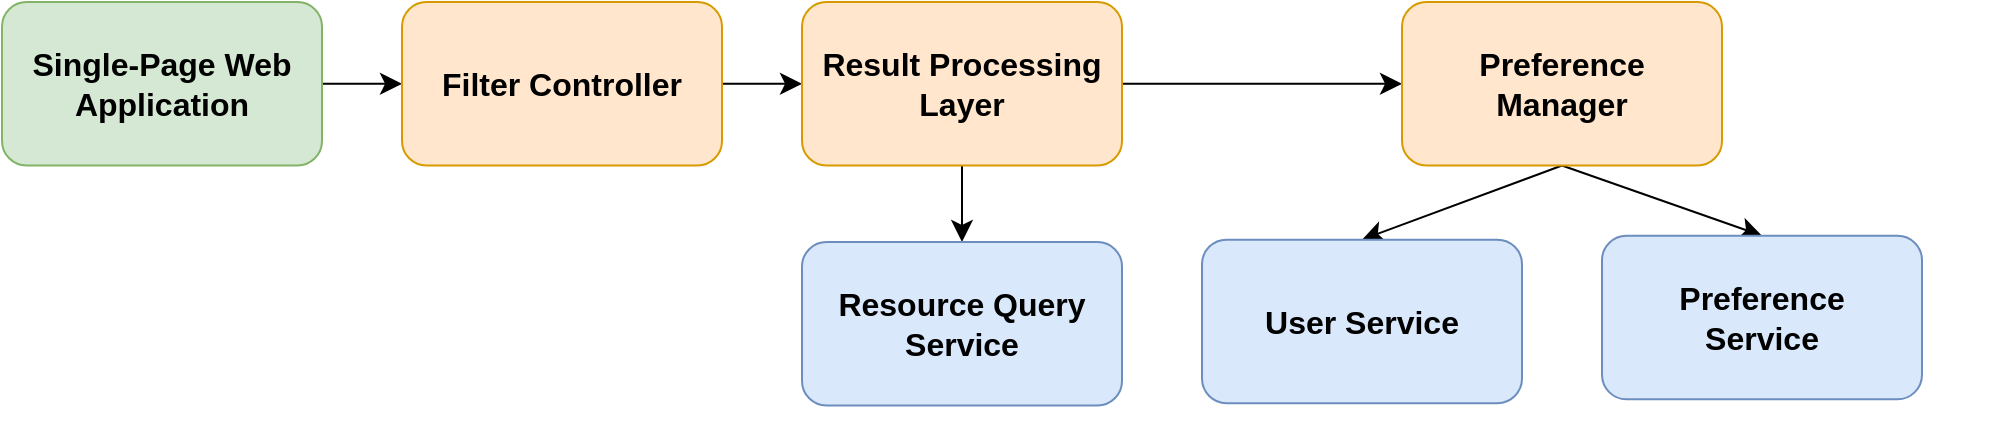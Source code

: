 <mxfile version="22.1.4" type="device">
  <diagram name="Page-1" id="iecRBOiPd0kBJ9Qcm1Lw">
    <mxGraphModel dx="2354" dy="1291" grid="1" gridSize="10" guides="1" tooltips="1" connect="1" arrows="1" fold="1" page="1" pageScale="1" pageWidth="850" pageHeight="1100" math="0" shadow="0">
      <root>
        <mxCell id="0" />
        <mxCell id="1" parent="0" />
        <mxCell id="17-9RkpPvaxZFu77GrTP-1" style="edgeStyle=none;rounded=0;orthogonalLoop=1;jettySize=auto;html=1;exitX=1;exitY=1;exitDx=0;exitDy=0;fontSize=18;fillColor=#d5e8d4;strokeColor=default;" edge="1" parent="1">
          <mxGeometry relative="1" as="geometry">
            <mxPoint x="200" y="316.75" as="sourcePoint" />
            <mxPoint x="200" y="316.75" as="targetPoint" />
          </mxGeometry>
        </mxCell>
        <mxCell id="17-9RkpPvaxZFu77GrTP-8" style="edgeStyle=none;curved=1;rounded=0;orthogonalLoop=1;jettySize=auto;html=1;exitX=1;exitY=0.5;exitDx=0;exitDy=0;entryX=0;entryY=0.5;entryDx=0;entryDy=0;fontSize=12;startSize=8;endSize=8;" edge="1" parent="1" source="17-9RkpPvaxZFu77GrTP-2" target="17-9RkpPvaxZFu77GrTP-3">
          <mxGeometry relative="1" as="geometry" />
        </mxCell>
        <mxCell id="17-9RkpPvaxZFu77GrTP-2" value="&lt;b style=&quot;font-size: 12px;&quot;&gt;&lt;font style=&quot;font-size: 16px;&quot;&gt;Single-Page Web&lt;br&gt;Application&lt;/font&gt;&lt;/b&gt;" style="rounded=1;whiteSpace=wrap;html=1;fontSize=16;strokeColor=#82b366;fillColor=#d5e8d4;" vertex="1" parent="1">
          <mxGeometry x="40" y="240" width="160" height="81.75" as="geometry" />
        </mxCell>
        <mxCell id="17-9RkpPvaxZFu77GrTP-9" style="edgeStyle=none;curved=1;rounded=0;orthogonalLoop=1;jettySize=auto;html=1;exitX=1;exitY=0.5;exitDx=0;exitDy=0;entryX=0;entryY=0.5;entryDx=0;entryDy=0;fontSize=12;startSize=8;endSize=8;" edge="1" parent="1" source="17-9RkpPvaxZFu77GrTP-3" target="17-9RkpPvaxZFu77GrTP-4">
          <mxGeometry relative="1" as="geometry" />
        </mxCell>
        <mxCell id="17-9RkpPvaxZFu77GrTP-3" value="&lt;b&gt;Filter Controller&lt;br&gt;&lt;/b&gt;" style="rounded=1;whiteSpace=wrap;html=1;fontSize=16;strokeColor=#d79b00;fillColor=#ffe6cc;" vertex="1" parent="1">
          <mxGeometry x="240" y="240" width="160" height="81.75" as="geometry" />
        </mxCell>
        <mxCell id="17-9RkpPvaxZFu77GrTP-20" style="edgeStyle=none;curved=1;rounded=0;orthogonalLoop=1;jettySize=auto;html=1;exitX=0.5;exitY=1;exitDx=0;exitDy=0;entryX=0.5;entryY=0;entryDx=0;entryDy=0;fontSize=12;startSize=8;endSize=8;" edge="1" parent="1" source="17-9RkpPvaxZFu77GrTP-4" target="17-9RkpPvaxZFu77GrTP-7">
          <mxGeometry relative="1" as="geometry" />
        </mxCell>
        <mxCell id="17-9RkpPvaxZFu77GrTP-21" style="edgeStyle=none;curved=1;rounded=0;orthogonalLoop=1;jettySize=auto;html=1;exitX=1;exitY=0.5;exitDx=0;exitDy=0;entryX=0;entryY=0.5;entryDx=0;entryDy=0;fontSize=12;startSize=8;endSize=8;" edge="1" parent="1" source="17-9RkpPvaxZFu77GrTP-4" target="17-9RkpPvaxZFu77GrTP-6">
          <mxGeometry relative="1" as="geometry" />
        </mxCell>
        <mxCell id="17-9RkpPvaxZFu77GrTP-4" value="&lt;b&gt;Result Processing&lt;br&gt;Layer&lt;br&gt;&lt;/b&gt;" style="rounded=1;whiteSpace=wrap;html=1;fontSize=16;strokeColor=#d79b00;fillColor=#ffe6cc;" vertex="1" parent="1">
          <mxGeometry x="440" y="240" width="160" height="81.75" as="geometry" />
        </mxCell>
        <mxCell id="17-9RkpPvaxZFu77GrTP-30" style="edgeStyle=none;curved=1;rounded=0;orthogonalLoop=1;jettySize=auto;html=1;exitX=0.5;exitY=1;exitDx=0;exitDy=0;entryX=0.5;entryY=0;entryDx=0;entryDy=0;fontSize=12;startSize=8;endSize=8;" edge="1" parent="1" source="17-9RkpPvaxZFu77GrTP-6" target="17-9RkpPvaxZFu77GrTP-25">
          <mxGeometry relative="1" as="geometry" />
        </mxCell>
        <mxCell id="17-9RkpPvaxZFu77GrTP-31" style="edgeStyle=none;curved=1;rounded=0;orthogonalLoop=1;jettySize=auto;html=1;exitX=0.5;exitY=1;exitDx=0;exitDy=0;entryX=0.5;entryY=0;entryDx=0;entryDy=0;fontSize=12;startSize=8;endSize=8;" edge="1" parent="1" source="17-9RkpPvaxZFu77GrTP-6" target="17-9RkpPvaxZFu77GrTP-29">
          <mxGeometry relative="1" as="geometry" />
        </mxCell>
        <mxCell id="17-9RkpPvaxZFu77GrTP-6" value="&lt;b&gt;Preference &lt;br&gt;Manager&lt;br&gt;&lt;/b&gt;" style="rounded=1;whiteSpace=wrap;html=1;fontSize=16;strokeColor=#d79b00;fillColor=#ffe6cc;" vertex="1" parent="1">
          <mxGeometry x="740" y="240" width="160" height="81.75" as="geometry" />
        </mxCell>
        <mxCell id="17-9RkpPvaxZFu77GrTP-7" value="&lt;b style=&quot;&quot;&gt;Resource Query&lt;br&gt;Service&lt;/b&gt;" style="rounded=1;whiteSpace=wrap;html=1;fontSize=16;strokeColor=#6c8ebf;fillColor=#dae8fc;" vertex="1" parent="1">
          <mxGeometry x="440" y="360" width="160" height="81.75" as="geometry" />
        </mxCell>
        <mxCell id="17-9RkpPvaxZFu77GrTP-22" style="edgeStyle=none;rounded=0;orthogonalLoop=1;jettySize=auto;html=1;exitX=1;exitY=1;exitDx=0;exitDy=0;fontSize=18;fillColor=#dae8fc;strokeColor=#6c8ebf;" edge="1" parent="1">
          <mxGeometry relative="1" as="geometry">
            <mxPoint x="825.5" y="430.57" as="sourcePoint" />
            <mxPoint x="825.5" y="430.57" as="targetPoint" />
          </mxGeometry>
        </mxCell>
        <mxCell id="17-9RkpPvaxZFu77GrTP-23" style="edgeStyle=none;rounded=0;orthogonalLoop=1;jettySize=auto;html=1;exitX=1;exitY=1;exitDx=0;exitDy=0;fontSize=18;fillColor=#dae8fc;strokeColor=#6c8ebf;" edge="1" parent="1">
          <mxGeometry relative="1" as="geometry">
            <mxPoint x="805.5" y="440.57" as="sourcePoint" />
            <mxPoint x="805.5" y="440.57" as="targetPoint" />
          </mxGeometry>
        </mxCell>
        <mxCell id="17-9RkpPvaxZFu77GrTP-24" style="edgeStyle=none;rounded=0;orthogonalLoop=1;jettySize=auto;html=1;exitX=1;exitY=1;exitDx=0;exitDy=0;fontSize=18;fillColor=#dae8fc;strokeColor=#6c8ebf;" edge="1" parent="1">
          <mxGeometry relative="1" as="geometry">
            <mxPoint x="800" y="435.57" as="sourcePoint" />
            <mxPoint x="800" y="435.57" as="targetPoint" />
          </mxGeometry>
        </mxCell>
        <mxCell id="17-9RkpPvaxZFu77GrTP-25" value="&lt;b&gt;User Service&lt;/b&gt;" style="rounded=1;whiteSpace=wrap;html=1;fontSize=16;strokeColor=#6c8ebf;fillColor=#dae8fc;" vertex="1" parent="1">
          <mxGeometry x="640" y="358.82" width="160" height="81.75" as="geometry" />
        </mxCell>
        <mxCell id="17-9RkpPvaxZFu77GrTP-26" style="edgeStyle=none;rounded=0;orthogonalLoop=1;jettySize=auto;html=1;exitX=1;exitY=1;exitDx=0;exitDy=0;fontSize=18;fillColor=#dae8fc;strokeColor=#6c8ebf;" edge="1" parent="1">
          <mxGeometry relative="1" as="geometry">
            <mxPoint x="1025" y="427.89" as="sourcePoint" />
            <mxPoint x="1025" y="427.89" as="targetPoint" />
          </mxGeometry>
        </mxCell>
        <mxCell id="17-9RkpPvaxZFu77GrTP-27" style="edgeStyle=none;rounded=0;orthogonalLoop=1;jettySize=auto;html=1;exitX=1;exitY=1;exitDx=0;exitDy=0;fontSize=18;fillColor=#dae8fc;strokeColor=#6c8ebf;" edge="1" parent="1">
          <mxGeometry relative="1" as="geometry">
            <mxPoint x="1005" y="439.39" as="sourcePoint" />
            <mxPoint x="1005" y="439.39" as="targetPoint" />
          </mxGeometry>
        </mxCell>
        <mxCell id="17-9RkpPvaxZFu77GrTP-28" style="edgeStyle=none;rounded=0;orthogonalLoop=1;jettySize=auto;html=1;exitX=1;exitY=1;exitDx=0;exitDy=0;fontSize=18;fillColor=#dae8fc;strokeColor=#6c8ebf;" edge="1" parent="1">
          <mxGeometry relative="1" as="geometry">
            <mxPoint x="1000" y="433.64" as="sourcePoint" />
            <mxPoint x="1000" y="433.64" as="targetPoint" />
          </mxGeometry>
        </mxCell>
        <mxCell id="17-9RkpPvaxZFu77GrTP-29" value="&lt;b&gt;Preference&lt;br&gt;Service&lt;/b&gt;" style="rounded=1;whiteSpace=wrap;html=1;fontSize=16;strokeColor=#6c8ebf;fillColor=#dae8fc;" vertex="1" parent="1">
          <mxGeometry x="840" y="356.89" width="160" height="81.75" as="geometry" />
        </mxCell>
      </root>
    </mxGraphModel>
  </diagram>
</mxfile>
